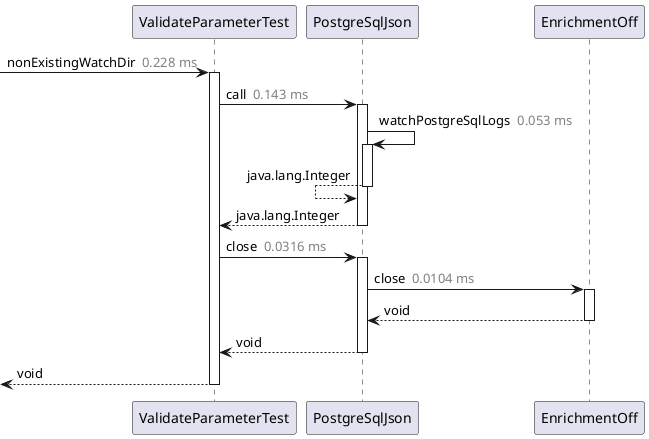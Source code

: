 @startuml

participant ValidateParameterTest as "ValidateParameterTest"
participant PostgreSqlJson as "PostgreSqlJson"
participant EnrichmentOff as "EnrichmentOff"
  [->ValidateParameterTest: nonExistingWatchDir <color:gray> 0.228 ms</color>
  activate ValidateParameterTest
    ValidateParameterTest->PostgreSqlJson: call <color:gray> 0.143 ms</color>
    activate PostgreSqlJson
      PostgreSqlJson->PostgreSqlJson: watchPostgreSqlLogs <color:gray> 0.053 ms</color>
      activate PostgreSqlJson
      PostgreSqlJson<--PostgreSqlJson: java.lang.Integer
      deactivate PostgreSqlJson
    ValidateParameterTest<--PostgreSqlJson: java.lang.Integer
    deactivate PostgreSqlJson
    ValidateParameterTest->PostgreSqlJson: close <color:gray> 0.0316 ms</color>
    activate PostgreSqlJson
      PostgreSqlJson->EnrichmentOff: close <color:gray> 0.0104 ms</color>
      activate EnrichmentOff
      PostgreSqlJson<--EnrichmentOff: void
      deactivate EnrichmentOff
    ValidateParameterTest<--PostgreSqlJson: void
    deactivate PostgreSqlJson
  [<--ValidateParameterTest: void
  deactivate ValidateParameterTest
@enduml